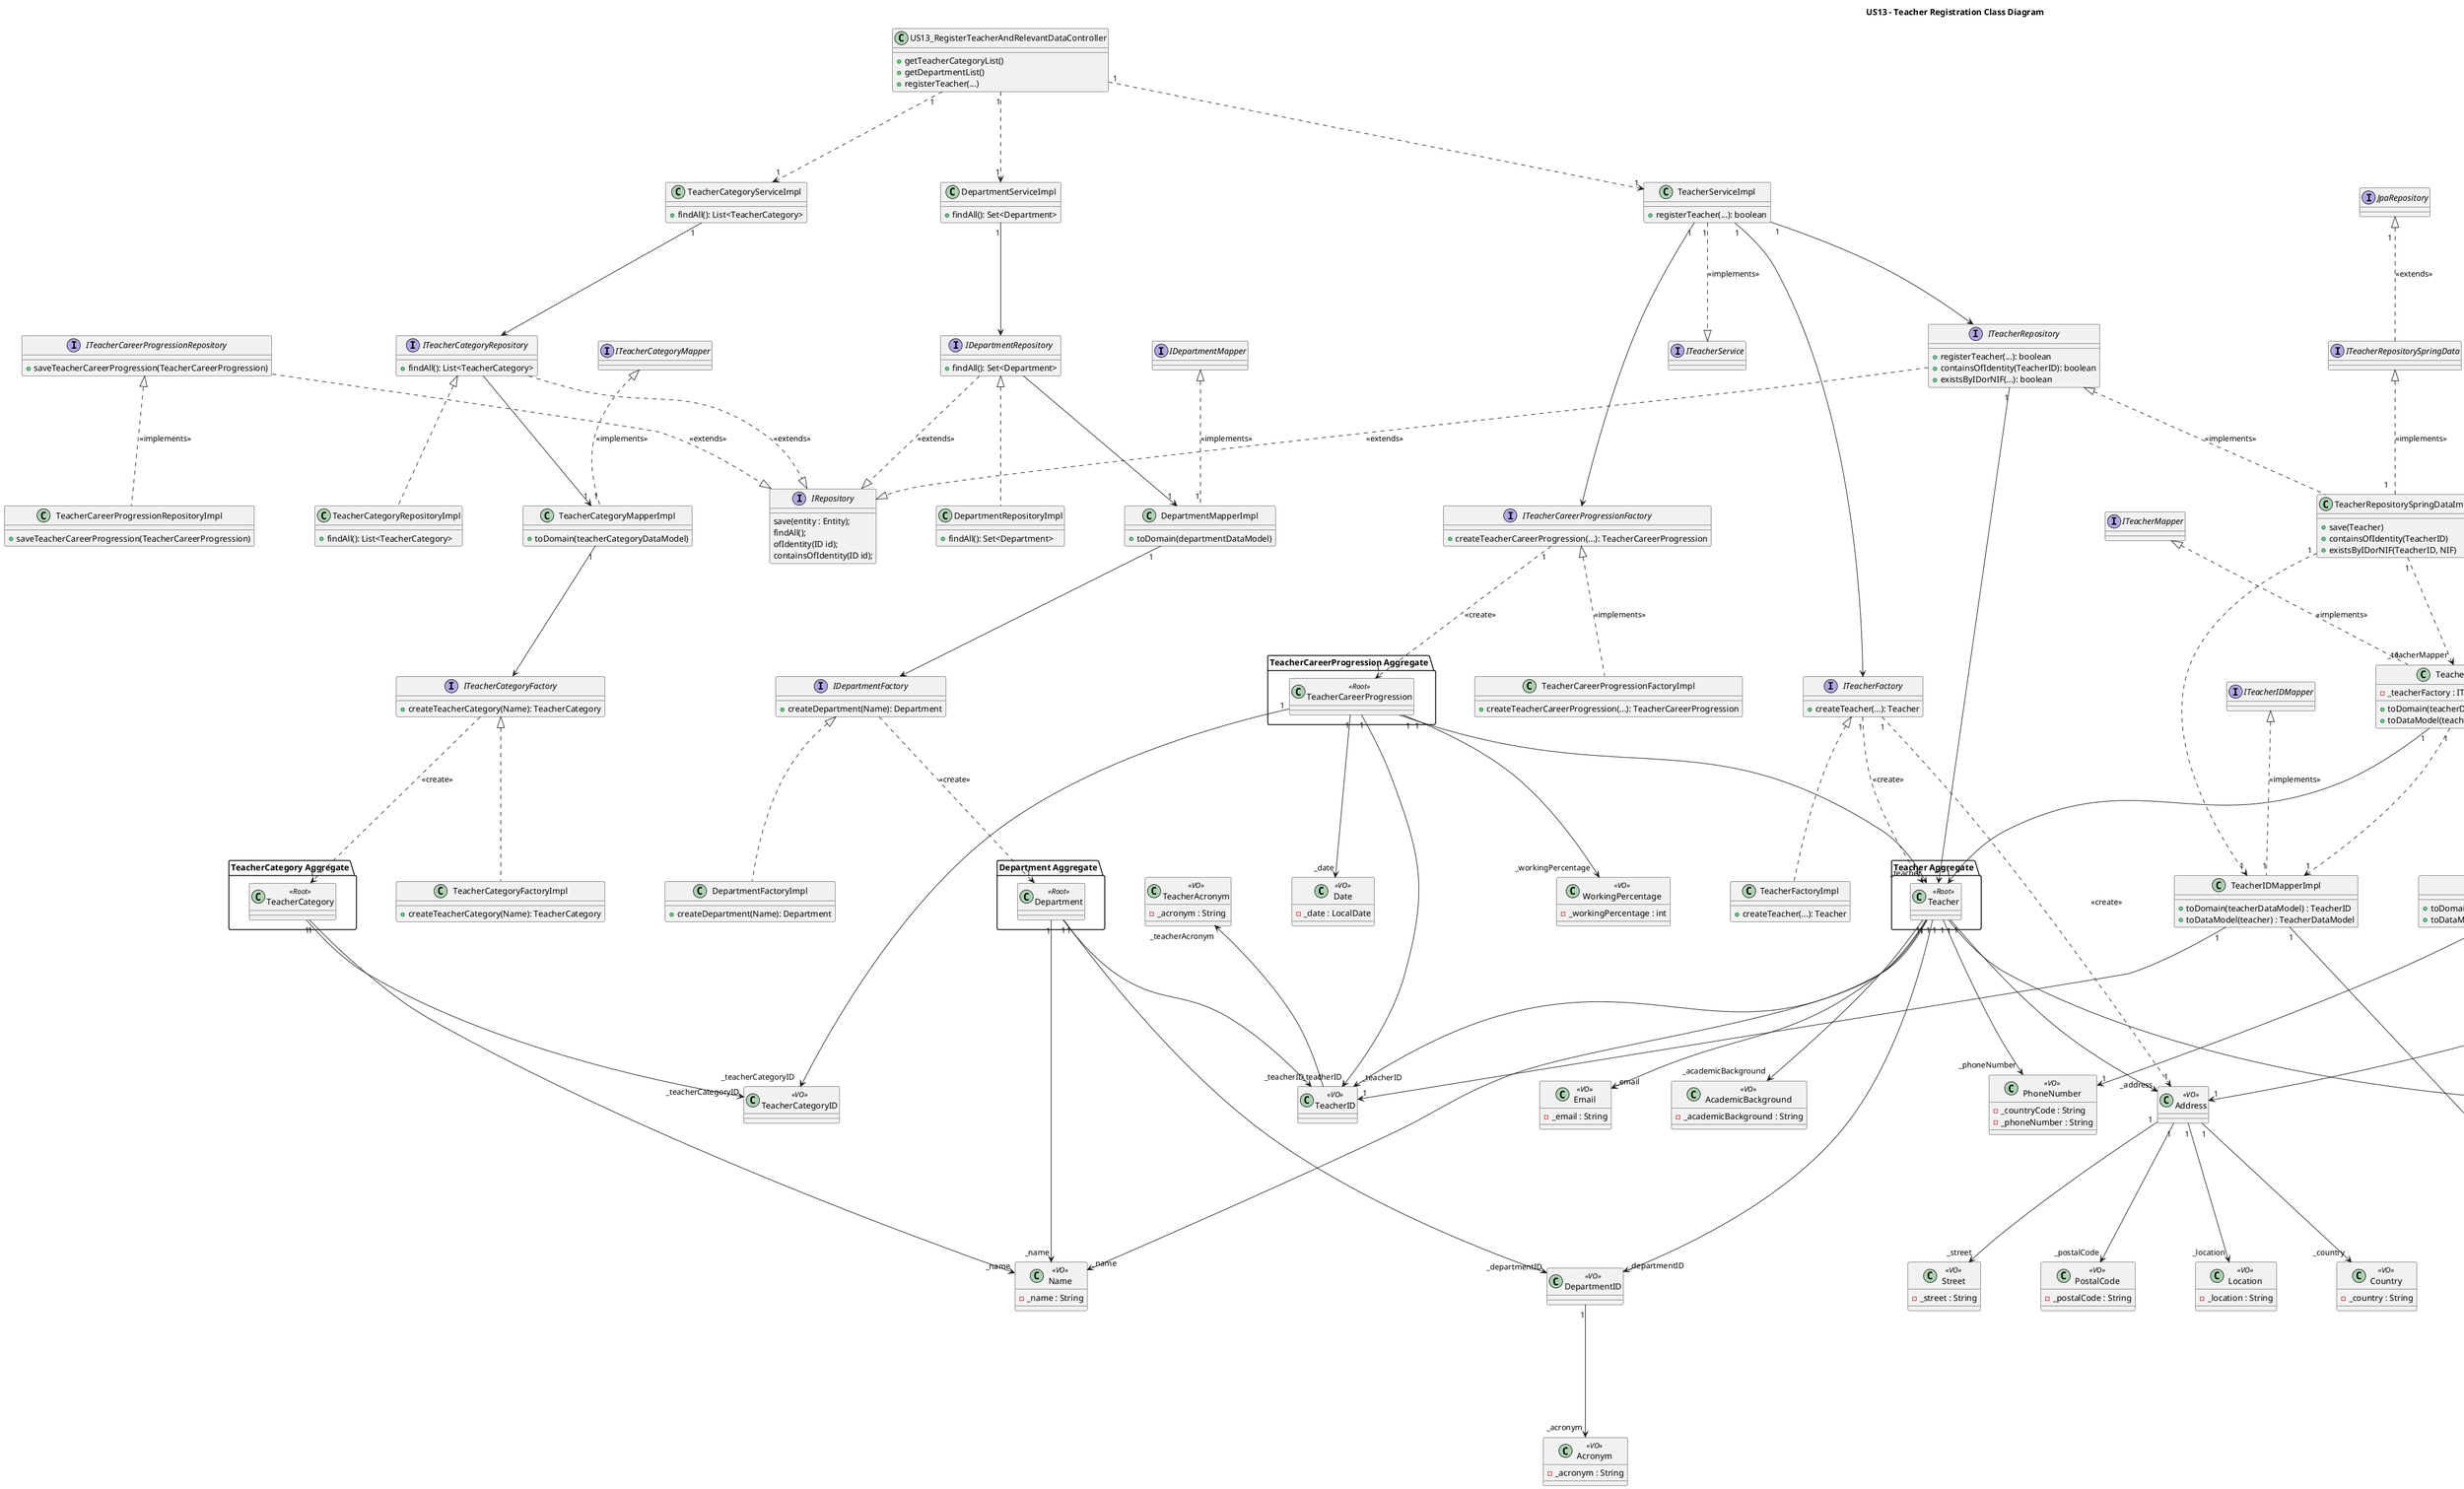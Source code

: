 @startuml
top to bottom direction
title US13 - Teacher Registration Class Diagram
skinparam ranksep 150
skinparam nodesep 100


interface IRepository {
    save(entity : Entity);
    findAll();
    ofIdentity(ID id);
    containsOfIdentity(ID id);
}

'=== 1. CONTROLLER ==='
class US13_RegisterTeacherAndRelevantDataController {
  +getTeacherCategoryList()
  +getDepartmentList()
  +registerTeacher(...)
}

'=== 2. SERVICES ==='
class TeacherCategoryServiceImpl {
  +findAll(): List<TeacherCategory>
}

class DepartmentServiceImpl {
  +findAll(): Set<Department>
}

class TeacherServiceImpl {
  +registerTeacher(...): boolean
}

interface ITeacherService

'=== 3. REPOSITORY INTERFACES ==='
interface ITeacherCategoryRepository {
  +findAll(): List<TeacherCategory>
}

interface IDepartmentRepository {
  +findAll(): Set<Department>
}

interface ITeacherRepository {
  +registerTeacher(...): boolean
  +containsOfIdentity(TeacherID): boolean
  +existsByIDorNIF(...): boolean
}

interface ITeacherRepositorySpringData {
}

interface JpaRepository {
}


interface ITeacherCareerProgressionRepository {
  +saveTeacherCareerProgression(TeacherCareerProgression)
}

'=== 4. REPOSITORY IMPLEMENTATIONS ==='
class TeacherCategoryRepositoryImpl {
  +findAll(): List<TeacherCategory>
}

class DepartmentRepositoryImpl {
  +findAll(): Set<Department>
}

class TeacherRepositorySpringDataImpl {
  +save(Teacher)
  +containsOfIdentity(TeacherID)
  +existsByIDorNIF(TeacherID, NIF)
}

class TeacherCareerProgressionRepositoryImpl {
  +saveTeacherCareerProgression(TeacherCareerProgression)
}

'=== 5. FACTORIES ==='
interface ITeacherCategoryFactory {
  +createTeacherCategory(Name): TeacherCategory
}

class TeacherCategoryFactoryImpl {
  +createTeacherCategory(Name): TeacherCategory
}

interface IDepartmentFactory {
  +createDepartment(Name): Department
}

class DepartmentFactoryImpl {
  +createDepartment(Name): Department
}

interface ITeacherFactory {
  +createTeacher(...): Teacher
}

class TeacherFactoryImpl {
  +createTeacher(...): Teacher
}

interface ITeacherCareerProgressionFactory {
  +createTeacherCareerProgression(...): TeacherCareerProgression
}

class TeacherCareerProgressionFactoryImpl {
  +createTeacherCareerProgression(...): TeacherCareerProgression
}

'=== 6. AGGREGATES ==='
package "Teacher Aggregate" {
  class Teacher <<Root>> {

  }
}

package "TeacherCareerProgression Aggregate" {
  class TeacherCareerProgression <<Root>> {
  }
}

package "TeacherCategory Aggregate" {
  class TeacherCategory <<Root>> {}
}

package "Department Aggregate" {
  class Department <<Root>> {
  }
}

class TeacherIDDataModel {
    -_teacherIDDataModel : String
    +getAcronym()
}

class NIFDataModel {
    -_nif : String
    -_country : String
    +getNIF()
    +getCountry()
}

class PhoneNumberDataModel {
    -_countryCode : String
    -_phoneNumber : String
    +getCountry()
    +getPhoneNumber()
}

class AddressDataModel {
    -_street : String
    -_postalCode : String
    -_location : String
    -_country : String
    +getStreet()
    +getPostalCode()
    +getLocation()
    +getCountry()
}

class TeacherAcademicEmailDataModel {
    -_emailDomain : String
    -_teacherAcademicEmail : String
    +getEmailDomain()
    +getTeacherAcademicEmail()
}

'=== 7. VALUE OBJECTS ==='
class TeacherID <<VO>> {

}

class TeacherAcronym <<VO>> {
 -_acronym : String
}

class DepartmentID <<VO>> {

}

class Acronym <<VO>> {
 -_acronym : String
}

class Name <<VO>> {
 -_name : String
}

class Email <<VO>> {
 -_email : String
}

class NIF <<VO>> {
 -_NIF : String
}

class PhoneNumber <<VO>> {
 -_countryCode : String
 -_phoneNumber : String
}

class Street <<VO>> {
 -_street : String
}

class PostalCode <<VO>> {
 -_postalCode : String
}

class Location <<VO>> {
 -_location : String
}

class Country <<VO>> {
 -_country : String
}

class AcademicBackground <<VO>> {
 -_academicBackground : String
}

class WorkingPercentage <<VO>> {
 -_workingPercentage : int
}

class Date <<VO>> {
 -_date : LocalDate
}

class DepartmentID <<VO>> {

}

class TeacherCategoryID <<VO>> {

}

class Address <<VO>> {

}

'=== 8. MAPPERS ==='
class TeacherCategoryMapperImpl {
  +toDomain(teacherCategoryDataModel)
}

class DepartmentMapperImpl {
  +toDomain(departmentDataModel)
}

class TeacherMapperImpl {
  -_teacherFactory : ITeacherFactory
  +toDomain(teacherDataModel) : Teacher
  +toDataModel(teacher): TeacherDataModel
}

class TeacherIDMapperImpl {
  +toDomain(teacherDataModel) : TeacherID
  +toDataModel(teacher) : TeacherDataModel
}

class AddressMapperImpl {
  +toDomain(addressDataModel) : Address
  +toDataModel(address) : AddressDataModel
}

class TeacherAcademicEmailMapperImpl {
  +toDomain(teacherAcademicEmailDataModel) : TeacherAcademicEmail
  +toDataModel(teacherAcademicEmail) : TeacherAcademicEmailDataModel
}

class NIFMapperImpl {
  +toDomain(NIFDataModel) : NIF
  +toDataModel(NIF) : NIFDataModel
}

class PhoneNumberMapperImpl {
  +toDomain(phoneNumberDataModel) : PhoneNumber
  +toDataModel(phoneNumber : PhoneNumberDataModel
}

class TeacherDataModel {
  -_name : String
  -_email : String
  -_academicBackground : String
  +getName()
  +getEmail()
  +getNIF()
  +getPhoneNumber()
  +getAcademicBackground()
  +getAddress()
  +getTeacherAcademicEmail()
}

interface ITeacherMapper
ITeacherMapper <|.. "1" TeacherMapperImpl : <<implements>>
interface ITeacherCategoryMapper
ITeacherCategoryMapper <|.. "1" TeacherCategoryMapperImpl : <<implements>>
interface IDepartmentMapper
IDepartmentMapper <|.. "1" DepartmentMapperImpl : <<implements>>
interface ITeacherIDMapper
ITeacherIDMapper <|.. "1" TeacherIDMapperImpl : <<implements>>
interface IAddressMapper
IAddressMapper <|.. "1" AddressMapperImpl : <<implements>>
interface ITeacherAcademicEmailMapper
ITeacherAcademicEmailMapper <|.. "1" TeacherAcademicEmailMapperImpl : <<implements>>
interface INIFMapper
INIFMapper <|.. "1" NIFMapperImpl : <<implements>>
interface IPhoneNumberMapper
IPhoneNumberMapper <|.. "1" PhoneNumberMapperImpl : <<implements>>








'=== 9. CONNECTIONS WITH MULTIPLICITIES ==='
'Controller Layer'
US13_RegisterTeacherAndRelevantDataController "1" ..> "1" TeacherCategoryServiceImpl
US13_RegisterTeacherAndRelevantDataController "1" ..> "1" DepartmentServiceImpl
US13_RegisterTeacherAndRelevantDataController "1" ..> "1" TeacherServiceImpl

'TeacherCategory Flow'
TeacherCategoryServiceImpl "1" --> ITeacherCategoryRepository
TeacherCategoryRepositoryImpl .up.|> ITeacherCategoryRepository
ITeacherCategoryRepository --> "1" TeacherCategoryMapperImpl
TeacherCategoryMapperImpl "1" --> ITeacherCategoryFactory
TeacherCategoryFactoryImpl .up.|> ITeacherCategoryFactory
ITeacherCategoryFactory ..> "1" TeacherCategory : <<create>>
ITeacherCategoryRepository ..|> IRepository : <<extends>>


'Department Flow'
DepartmentServiceImpl "1" --> IDepartmentRepository
DepartmentRepositoryImpl .up.|> IDepartmentRepository
IDepartmentRepository  --> "1" DepartmentMapperImpl
DepartmentMapperImpl "1" -->  IDepartmentFactory
DepartmentFactoryImpl .up.|> IDepartmentFactory
IDepartmentFactory  ..> "1" Department : <<create>>
IDepartmentRepository ..|> IRepository : <<extends>>


'Teacher Registration Flow'
TeacherServiceImpl "1" ..|>  ITeacherService : <<implements>>
TeacherServiceImpl "1" -->  ITeacherRepository
TeacherServiceImpl "1" -->  ITeacherFactory
TeacherServiceImpl "1" -->  ITeacherCareerProgressionFactory
TeacherRepositorySpringDataImpl .up.|> ITeacherRepository : <<implements>>
ITeacherRepository "1" --> "*" Teacher
ITeacherRepositorySpringData <|.. "\n 1   " TeacherRepositorySpringDataImpl : <<implements>>
TeacherRepositorySpringDataImpl "1" ..> "_teacherMapper" TeacherMapperImpl
TeacherRepositorySpringDataImpl "1" ..> "1" TeacherIDMapperImpl
TeacherRepositorySpringDataImpl "1" ..> "1" NIFMapperImpl

'Mappers
TeacherMapperImpl "1" --> "1" TeacherDataModel
TeacherMapperImpl "1" --> "1" Teacher
TeacherMapperImpl "1" ..> "1" TeacherIDMapperImpl
TeacherIDMapperImpl "1" --> "1" TeacherID
TeacherIDMapperImpl "1" --> "1" TeacherIDDataModel
AddressMapperImpl "1" --> "1" AddressDataModel
AddressMapperImpl "1" --> "1" Address
NIFMapperImpl "1" --> "1" NIFDataModel
NIFMapperImpl "1" --> "1" NIF
PhoneNumberMapperImpl "1" --> "1" PhoneNumberDataModel
PhoneNumberMapperImpl "1" --> "1" PhoneNumber
TeacherAcademicEmailMapperImpl "1" --> "1" TeacherAcademicEmailDataModel
TeacherAcademicEmailMapperImpl "1" --> "1" TeacherAcademicEmail



ITeacherRepository ..|> IRepository : <<extends>>
JpaRepository "\n 1 " <|.. ITeacherRepositorySpringData : <<extends>>



'Factory Creation'
TeacherFactoryImpl .up.|> ITeacherFactory
ITeacherFactory "1" ..> "1" Teacher : <<create>>
ITeacherFactory "1" ..> "1" Address : <<create>>

'Value Object Composition'
Teacher "1" --> "_teacherID" TeacherID
Teacher "1" --> "_name" Name
Teacher "1" --> "_email" Email
Teacher "1" --> "_nif" NIF
Teacher "1" --> "_phoneNumber" PhoneNumber
Teacher "1" --> "_academicBackground" AcademicBackground
Teacher "1" --> "_address" Address
Teacher "1" --> "_departmentID" DepartmentID
TeacherAcronym "_teacherAcronym" <-- "1" TeacherID
Department "1" -> "_teacherID" TeacherID
Department "1" ---> "_name" Name
Department "1" ---> "_departmentID" DepartmentID
DepartmentID "1" --> "_acronym" Acronym

TeacherCategory "1" --> "_name" Name

Address "1" --> "_street" Street
Address "1" --> "_postalCode" PostalCode
Address "1" --> "_location" Location
Address "1" --> "_country" Country

'Career Progression Flow'
TeacherCareerProgressionRepositoryImpl .up.|> ITeacherCareerProgressionRepository : <<implements>>
TeacherCareerProgressionFactoryImpl .up.|> ITeacherCareerProgressionFactory: <<implements>>
ITeacherCareerProgressionFactory "1" ..> "1" TeacherCareerProgression : <<create>>

'Career Progression Relationships'
TeacherCareerProgression "1" --> "_date" Date
TeacherCareerProgression "1" --> "_teacherCategoryID" TeacherCategoryID
TeacherCareerProgression "1" --> "_teacherID" TeacherID
TeacherCareerProgression "1" --> "_workingPercentage" WorkingPercentage
TeacherCareerProgression "1" --> "_teacher" Teacher
TeacherCategory "1" --> "_teacherCategoryID" TeacherCategoryID
ITeacherCareerProgressionRepository ..|> IRepository : <<extends>>

'Data Model Relationships
TeacherDataModel ---> "_teacherIDDataModel" TeacherIDDataModel
TeacherDataModel ---> "_nifDataModel" NIFDataModel
TeacherDataModel ---> "_phoneNumberDataModel" PhoneNumberDataModel
TeacherDataModel ---> "_addressDataModel" AddressDataModel
TeacherDataModel ---> "_teacherAcademicEmailDataModel" TeacherAcademicEmailDataModel
@enduml